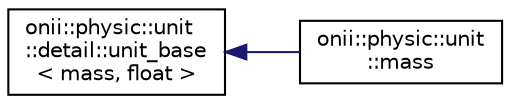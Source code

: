 digraph "Graphical Class Hierarchy"
{
  edge [fontname="Helvetica",fontsize="10",labelfontname="Helvetica",labelfontsize="10"];
  node [fontname="Helvetica",fontsize="10",shape=record];
  rankdir="LR";
  Node1 [label="onii::physic::unit\l::detail::unit_base\l\< mass, float \>",height=0.2,width=0.4,color="black", fillcolor="white", style="filled",URL="$de/d85/classonii_1_1physic_1_1unit_1_1detail_1_1unit__base.html"];
  Node1 -> Node2 [dir="back",color="midnightblue",fontsize="10",style="solid",fontname="Helvetica"];
  Node2 [label="onii::physic::unit\l::mass",height=0.2,width=0.4,color="black", fillcolor="white", style="filled",URL="$d9/d63/classonii_1_1physic_1_1unit_1_1mass.html"];
}
